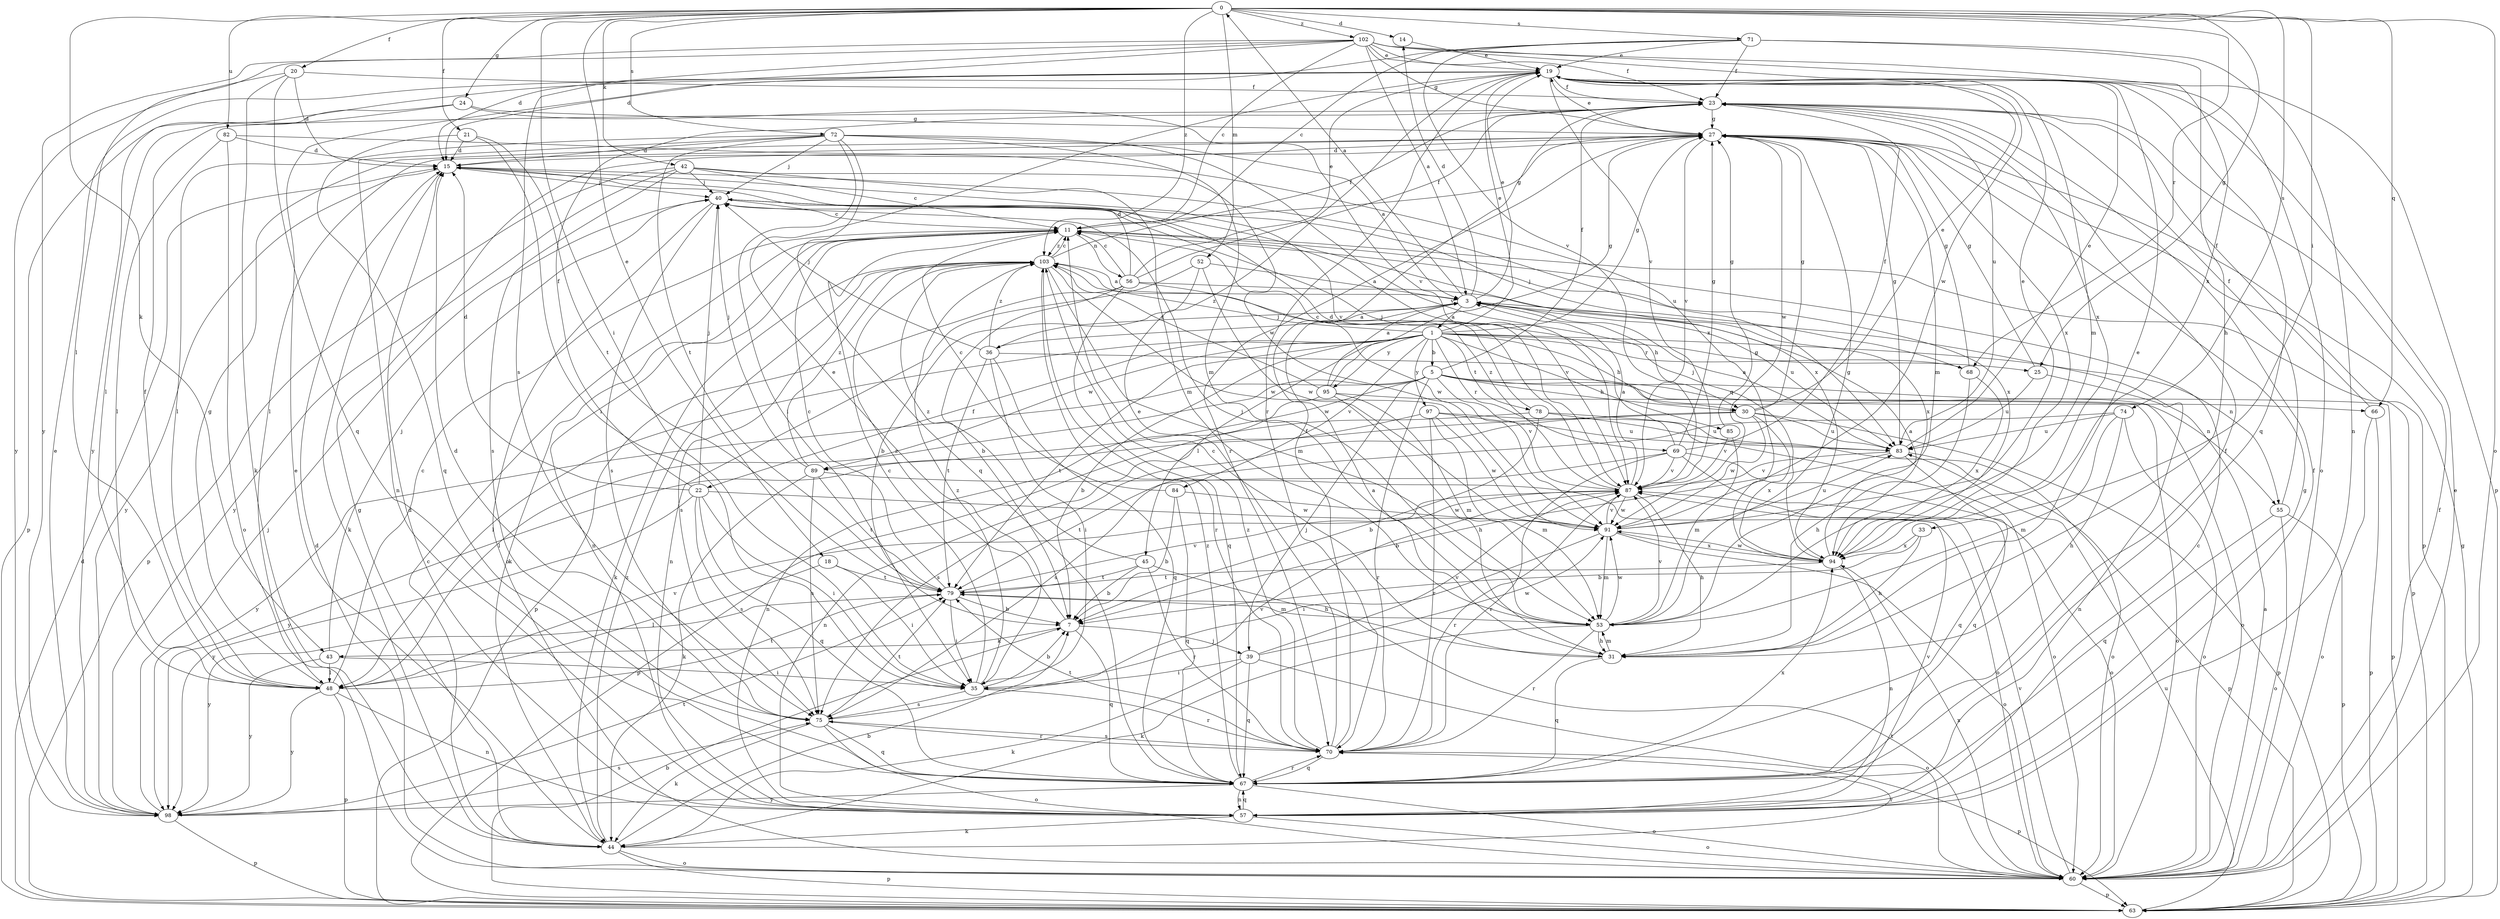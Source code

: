 strict digraph  {
0;
1;
3;
5;
7;
11;
14;
15;
18;
19;
20;
21;
22;
23;
24;
25;
27;
30;
31;
33;
35;
36;
39;
40;
42;
43;
44;
45;
48;
52;
53;
55;
56;
57;
60;
63;
66;
67;
68;
69;
70;
71;
72;
74;
75;
78;
79;
82;
83;
84;
85;
87;
89;
91;
94;
95;
97;
98;
102;
103;
0 -> 14  [label=d];
0 -> 18  [label=e];
0 -> 20  [label=f];
0 -> 21  [label=f];
0 -> 24  [label=g];
0 -> 25  [label=g];
0 -> 33  [label=i];
0 -> 35  [label=i];
0 -> 42  [label=k];
0 -> 43  [label=k];
0 -> 52  [label=m];
0 -> 60  [label=o];
0 -> 66  [label=q];
0 -> 68  [label=r];
0 -> 71  [label=s];
0 -> 72  [label=s];
0 -> 74  [label=s];
0 -> 82  [label=u];
0 -> 102  [label=z];
0 -> 103  [label=z];
1 -> 5  [label=b];
1 -> 7  [label=b];
1 -> 19  [label=e];
1 -> 22  [label=f];
1 -> 25  [label=g];
1 -> 27  [label=g];
1 -> 30  [label=h];
1 -> 45  [label=l];
1 -> 48  [label=l];
1 -> 55  [label=n];
1 -> 68  [label=r];
1 -> 69  [label=r];
1 -> 78  [label=t];
1 -> 79  [label=t];
1 -> 84  [label=v];
1 -> 85  [label=v];
1 -> 89  [label=w];
1 -> 95  [label=y];
1 -> 97  [label=y];
1 -> 103  [label=z];
3 -> 0  [label=a];
3 -> 1  [label=a];
3 -> 14  [label=d];
3 -> 19  [label=e];
3 -> 30  [label=h];
3 -> 36  [label=j];
3 -> 83  [label=u];
5 -> 23  [label=f];
5 -> 30  [label=h];
5 -> 39  [label=j];
5 -> 48  [label=l];
5 -> 55  [label=n];
5 -> 63  [label=p];
5 -> 66  [label=q];
5 -> 70  [label=r];
5 -> 87  [label=v];
5 -> 89  [label=w];
5 -> 98  [label=y];
7 -> 39  [label=j];
7 -> 43  [label=k];
7 -> 67  [label=q];
7 -> 103  [label=z];
11 -> 27  [label=g];
11 -> 44  [label=k];
11 -> 56  [label=n];
11 -> 57  [label=n];
11 -> 63  [label=p];
11 -> 94  [label=x];
11 -> 103  [label=z];
14 -> 19  [label=e];
15 -> 40  [label=j];
15 -> 44  [label=k];
15 -> 83  [label=u];
15 -> 87  [label=v];
15 -> 98  [label=y];
18 -> 35  [label=i];
18 -> 48  [label=l];
18 -> 79  [label=t];
19 -> 23  [label=f];
19 -> 53  [label=m];
19 -> 67  [label=q];
19 -> 70  [label=r];
19 -> 87  [label=v];
19 -> 91  [label=w];
19 -> 98  [label=y];
20 -> 15  [label=d];
20 -> 23  [label=f];
20 -> 44  [label=k];
20 -> 67  [label=q];
20 -> 98  [label=y];
21 -> 15  [label=d];
21 -> 35  [label=i];
21 -> 67  [label=q];
21 -> 79  [label=t];
22 -> 15  [label=d];
22 -> 23  [label=f];
22 -> 35  [label=i];
22 -> 40  [label=j];
22 -> 67  [label=q];
22 -> 75  [label=s];
22 -> 91  [label=w];
22 -> 98  [label=y];
23 -> 27  [label=g];
23 -> 83  [label=u];
23 -> 94  [label=x];
24 -> 27  [label=g];
24 -> 48  [label=l];
24 -> 63  [label=p];
24 -> 87  [label=v];
25 -> 27  [label=g];
25 -> 57  [label=n];
25 -> 83  [label=u];
27 -> 15  [label=d];
27 -> 19  [label=e];
27 -> 48  [label=l];
27 -> 53  [label=m];
27 -> 63  [label=p];
27 -> 70  [label=r];
27 -> 87  [label=v];
27 -> 91  [label=w];
27 -> 94  [label=x];
30 -> 19  [label=e];
30 -> 27  [label=g];
30 -> 63  [label=p];
30 -> 75  [label=s];
30 -> 83  [label=u];
30 -> 91  [label=w];
30 -> 94  [label=x];
30 -> 98  [label=y];
31 -> 3  [label=a];
31 -> 11  [label=c];
31 -> 19  [label=e];
31 -> 53  [label=m];
31 -> 67  [label=q];
33 -> 7  [label=b];
33 -> 31  [label=h];
33 -> 94  [label=x];
35 -> 7  [label=b];
35 -> 11  [label=c];
35 -> 19  [label=e];
35 -> 70  [label=r];
35 -> 75  [label=s];
35 -> 103  [label=z];
36 -> 3  [label=a];
36 -> 35  [label=i];
36 -> 40  [label=j];
36 -> 60  [label=o];
36 -> 67  [label=q];
36 -> 79  [label=t];
36 -> 103  [label=z];
39 -> 35  [label=i];
39 -> 44  [label=k];
39 -> 60  [label=o];
39 -> 67  [label=q];
39 -> 87  [label=v];
39 -> 91  [label=w];
40 -> 11  [label=c];
40 -> 60  [label=o];
40 -> 75  [label=s];
40 -> 94  [label=x];
42 -> 11  [label=c];
42 -> 40  [label=j];
42 -> 53  [label=m];
42 -> 63  [label=p];
42 -> 75  [label=s];
42 -> 91  [label=w];
42 -> 98  [label=y];
43 -> 35  [label=i];
43 -> 40  [label=j];
43 -> 48  [label=l];
43 -> 98  [label=y];
44 -> 7  [label=b];
44 -> 11  [label=c];
44 -> 19  [label=e];
44 -> 27  [label=g];
44 -> 60  [label=o];
44 -> 63  [label=p];
44 -> 70  [label=r];
44 -> 103  [label=z];
45 -> 7  [label=b];
45 -> 31  [label=h];
45 -> 70  [label=r];
45 -> 79  [label=t];
45 -> 103  [label=z];
48 -> 11  [label=c];
48 -> 23  [label=f];
48 -> 27  [label=g];
48 -> 57  [label=n];
48 -> 63  [label=p];
48 -> 79  [label=t];
48 -> 87  [label=v];
48 -> 98  [label=y];
52 -> 3  [label=a];
52 -> 7  [label=b];
52 -> 57  [label=n];
52 -> 91  [label=w];
53 -> 27  [label=g];
53 -> 31  [label=h];
53 -> 40  [label=j];
53 -> 44  [label=k];
53 -> 70  [label=r];
53 -> 87  [label=v];
53 -> 91  [label=w];
55 -> 23  [label=f];
55 -> 60  [label=o];
55 -> 63  [label=p];
55 -> 67  [label=q];
56 -> 7  [label=b];
56 -> 11  [label=c];
56 -> 15  [label=d];
56 -> 19  [label=e];
56 -> 23  [label=f];
56 -> 63  [label=p];
56 -> 67  [label=q];
56 -> 91  [label=w];
56 -> 94  [label=x];
57 -> 11  [label=c];
57 -> 15  [label=d];
57 -> 23  [label=f];
57 -> 27  [label=g];
57 -> 44  [label=k];
57 -> 60  [label=o];
57 -> 67  [label=q];
57 -> 87  [label=v];
60 -> 3  [label=a];
60 -> 15  [label=d];
60 -> 19  [label=e];
60 -> 23  [label=f];
60 -> 63  [label=p];
60 -> 79  [label=t];
60 -> 87  [label=v];
60 -> 94  [label=x];
63 -> 7  [label=b];
63 -> 15  [label=d];
63 -> 27  [label=g];
63 -> 83  [label=u];
66 -> 23  [label=f];
66 -> 60  [label=o];
66 -> 63  [label=p];
67 -> 23  [label=f];
67 -> 57  [label=n];
67 -> 60  [label=o];
67 -> 70  [label=r];
67 -> 94  [label=x];
67 -> 98  [label=y];
67 -> 103  [label=z];
68 -> 27  [label=g];
68 -> 31  [label=h];
68 -> 40  [label=j];
68 -> 94  [label=x];
69 -> 23  [label=f];
69 -> 27  [label=g];
69 -> 40  [label=j];
69 -> 60  [label=o];
69 -> 67  [label=q];
69 -> 70  [label=r];
69 -> 79  [label=t];
69 -> 87  [label=v];
70 -> 19  [label=e];
70 -> 23  [label=f];
70 -> 63  [label=p];
70 -> 67  [label=q];
70 -> 75  [label=s];
70 -> 79  [label=t];
70 -> 103  [label=z];
71 -> 11  [label=c];
71 -> 15  [label=d];
71 -> 19  [label=e];
71 -> 23  [label=f];
71 -> 31  [label=h];
71 -> 57  [label=n];
71 -> 87  [label=v];
72 -> 3  [label=a];
72 -> 15  [label=d];
72 -> 35  [label=i];
72 -> 40  [label=j];
72 -> 48  [label=l];
72 -> 53  [label=m];
72 -> 57  [label=n];
72 -> 67  [label=q];
72 -> 79  [label=t];
72 -> 87  [label=v];
74 -> 31  [label=h];
74 -> 53  [label=m];
74 -> 60  [label=o];
74 -> 75  [label=s];
74 -> 83  [label=u];
75 -> 15  [label=d];
75 -> 44  [label=k];
75 -> 60  [label=o];
75 -> 67  [label=q];
75 -> 70  [label=r];
75 -> 79  [label=t];
75 -> 87  [label=v];
78 -> 7  [label=b];
78 -> 11  [label=c];
78 -> 60  [label=o];
78 -> 63  [label=p];
78 -> 83  [label=u];
79 -> 7  [label=b];
79 -> 11  [label=c];
79 -> 35  [label=i];
79 -> 53  [label=m];
79 -> 87  [label=v];
79 -> 98  [label=y];
82 -> 15  [label=d];
82 -> 48  [label=l];
82 -> 60  [label=o];
82 -> 94  [label=x];
83 -> 3  [label=a];
83 -> 7  [label=b];
83 -> 19  [label=e];
83 -> 27  [label=g];
83 -> 63  [label=p];
83 -> 67  [label=q];
83 -> 87  [label=v];
84 -> 7  [label=b];
84 -> 11  [label=c];
84 -> 67  [label=q];
84 -> 91  [label=w];
85 -> 27  [label=g];
85 -> 53  [label=m];
85 -> 87  [label=v];
87 -> 3  [label=a];
87 -> 15  [label=d];
87 -> 31  [label=h];
87 -> 70  [label=r];
87 -> 91  [label=w];
87 -> 103  [label=z];
89 -> 40  [label=j];
89 -> 44  [label=k];
89 -> 60  [label=o];
89 -> 75  [label=s];
89 -> 79  [label=t];
89 -> 103  [label=z];
91 -> 19  [label=e];
91 -> 35  [label=i];
91 -> 53  [label=m];
91 -> 60  [label=o];
91 -> 83  [label=u];
91 -> 87  [label=v];
91 -> 94  [label=x];
94 -> 3  [label=a];
94 -> 40  [label=j];
94 -> 57  [label=n];
94 -> 79  [label=t];
94 -> 91  [label=w];
95 -> 3  [label=a];
95 -> 27  [label=g];
95 -> 31  [label=h];
95 -> 53  [label=m];
95 -> 57  [label=n];
95 -> 60  [label=o];
95 -> 103  [label=z];
97 -> 53  [label=m];
97 -> 57  [label=n];
97 -> 60  [label=o];
97 -> 70  [label=r];
97 -> 83  [label=u];
97 -> 91  [label=w];
98 -> 19  [label=e];
98 -> 40  [label=j];
98 -> 63  [label=p];
98 -> 75  [label=s];
98 -> 79  [label=t];
102 -> 3  [label=a];
102 -> 11  [label=c];
102 -> 15  [label=d];
102 -> 19  [label=e];
102 -> 23  [label=f];
102 -> 27  [label=g];
102 -> 48  [label=l];
102 -> 60  [label=o];
102 -> 63  [label=p];
102 -> 75  [label=s];
102 -> 94  [label=x];
102 -> 98  [label=y];
103 -> 3  [label=a];
103 -> 11  [label=c];
103 -> 23  [label=f];
103 -> 44  [label=k];
103 -> 53  [label=m];
103 -> 70  [label=r];
103 -> 75  [label=s];
103 -> 91  [label=w];
}
